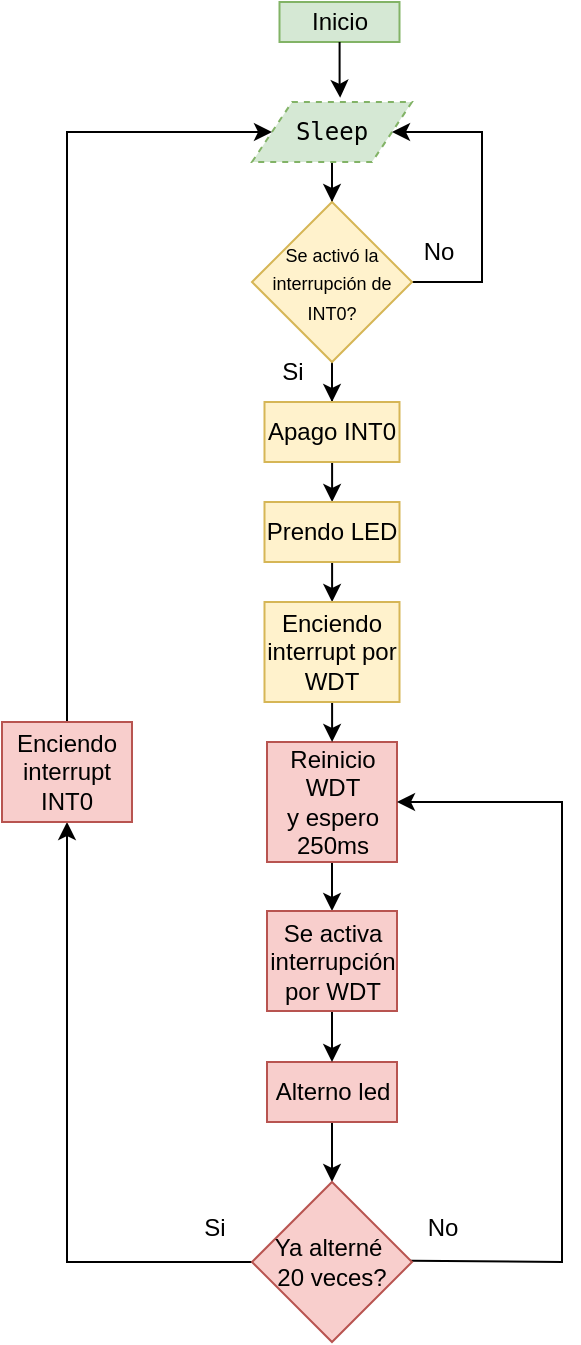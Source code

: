 <mxfile version="27.0.5">
  <diagram name="Página-1" id="VD2EuMpZDvNrIsIxyTrt">
    <mxGraphModel dx="634" dy="361" grid="1" gridSize="10" guides="1" tooltips="1" connect="1" arrows="1" fold="1" page="1" pageScale="1" pageWidth="827" pageHeight="1169" math="1" shadow="0">
      <root>
        <mxCell id="0" />
        <mxCell id="1" parent="0" />
        <mxCell id="t1Jesh8KolBoG4DJIQ0z-53" style="edgeStyle=orthogonalEdgeStyle;rounded=0;orthogonalLoop=1;jettySize=auto;html=1;entryX=0.5;entryY=0;entryDx=0;entryDy=0;" edge="1" parent="1" source="t1Jesh8KolBoG4DJIQ0z-1" target="t1Jesh8KolBoG4DJIQ0z-4">
          <mxGeometry relative="1" as="geometry" />
        </mxCell>
        <mxCell id="t1Jesh8KolBoG4DJIQ0z-1" value="&lt;pre&gt;Sleep&lt;/pre&gt;" style="shape=parallelogram;perimeter=parallelogramPerimeter;whiteSpace=wrap;html=1;fixedSize=1;fillColor=#d5e8d4;strokeColor=#82b366;dashed=1;" vertex="1" parent="1">
          <mxGeometry x="399" y="180" width="80" height="30" as="geometry" />
        </mxCell>
        <mxCell id="t1Jesh8KolBoG4DJIQ0z-3" value="Inicio" style="whiteSpace=wrap;html=1;fillColor=#d5e8d4;strokeColor=#82b366;" vertex="1" parent="1">
          <mxGeometry x="412.75" y="130" width="60" height="20" as="geometry" />
        </mxCell>
        <mxCell id="t1Jesh8KolBoG4DJIQ0z-8" style="edgeStyle=orthogonalEdgeStyle;rounded=0;orthogonalLoop=1;jettySize=auto;html=1;entryX=1;entryY=0.5;entryDx=0;entryDy=0;" edge="1" parent="1" source="t1Jesh8KolBoG4DJIQ0z-4" target="t1Jesh8KolBoG4DJIQ0z-1">
          <mxGeometry relative="1" as="geometry">
            <mxPoint x="544" y="210" as="targetPoint" />
            <Array as="points">
              <mxPoint x="514" y="270" />
              <mxPoint x="514" y="195" />
            </Array>
          </mxGeometry>
        </mxCell>
        <mxCell id="t1Jesh8KolBoG4DJIQ0z-31" style="edgeStyle=orthogonalEdgeStyle;rounded=0;orthogonalLoop=1;jettySize=auto;html=1;entryX=0.5;entryY=0;entryDx=0;entryDy=0;" edge="1" parent="1" source="t1Jesh8KolBoG4DJIQ0z-4" target="t1Jesh8KolBoG4DJIQ0z-12">
          <mxGeometry relative="1" as="geometry" />
        </mxCell>
        <mxCell id="t1Jesh8KolBoG4DJIQ0z-4" value="&lt;font style=&quot;font-size: 9px;&quot;&gt;Se activó la interrupción de INT0?&lt;/font&gt;" style="rhombus;whiteSpace=wrap;html=1;fillColor=#fff2cc;strokeColor=#d6b656;" vertex="1" parent="1">
          <mxGeometry x="399" y="230" width="80" height="80" as="geometry" />
        </mxCell>
        <mxCell id="t1Jesh8KolBoG4DJIQ0z-10" value="No" style="text;html=1;align=center;verticalAlign=middle;resizable=0;points=[];autosize=1;strokeColor=none;fillColor=none;" vertex="1" parent="1">
          <mxGeometry x="471.5" y="240" width="40" height="30" as="geometry" />
        </mxCell>
        <mxCell id="t1Jesh8KolBoG4DJIQ0z-11" value="Si" style="text;html=1;align=center;verticalAlign=middle;resizable=0;points=[];autosize=1;strokeColor=none;fillColor=none;" vertex="1" parent="1">
          <mxGeometry x="404" y="300" width="30" height="30" as="geometry" />
        </mxCell>
        <mxCell id="t1Jesh8KolBoG4DJIQ0z-32" style="edgeStyle=orthogonalEdgeStyle;rounded=0;orthogonalLoop=1;jettySize=auto;html=1;entryX=0.5;entryY=0;entryDx=0;entryDy=0;" edge="1" parent="1" source="t1Jesh8KolBoG4DJIQ0z-12" target="t1Jesh8KolBoG4DJIQ0z-26">
          <mxGeometry relative="1" as="geometry" />
        </mxCell>
        <mxCell id="t1Jesh8KolBoG4DJIQ0z-12" value="Apago INT0" style="whiteSpace=wrap;html=1;fillColor=#fff2cc;strokeColor=#d6b656;" vertex="1" parent="1">
          <mxGeometry x="405.25" y="330" width="67.5" height="30" as="geometry" />
        </mxCell>
        <mxCell id="t1Jesh8KolBoG4DJIQ0z-41" value="" style="edgeStyle=orthogonalEdgeStyle;rounded=0;orthogonalLoop=1;jettySize=auto;html=1;" edge="1" parent="1" source="t1Jesh8KolBoG4DJIQ0z-13" target="t1Jesh8KolBoG4DJIQ0z-40">
          <mxGeometry relative="1" as="geometry" />
        </mxCell>
        <mxCell id="t1Jesh8KolBoG4DJIQ0z-13" value="Reinicio WDT&lt;div&gt;y espero&lt;/div&gt;&lt;div&gt;250ms&lt;/div&gt;" style="whiteSpace=wrap;html=1;fillColor=#f8cecc;strokeColor=#b85450;" vertex="1" parent="1">
          <mxGeometry x="406.5" y="500" width="65" height="60" as="geometry" />
        </mxCell>
        <mxCell id="t1Jesh8KolBoG4DJIQ0z-48" style="edgeStyle=orthogonalEdgeStyle;rounded=0;orthogonalLoop=1;jettySize=auto;html=1;entryX=0.5;entryY=0;entryDx=0;entryDy=0;" edge="1" parent="1" source="t1Jesh8KolBoG4DJIQ0z-16" target="t1Jesh8KolBoG4DJIQ0z-18">
          <mxGeometry relative="1" as="geometry" />
        </mxCell>
        <mxCell id="t1Jesh8KolBoG4DJIQ0z-16" value="Alterno led" style="whiteSpace=wrap;html=1;fillColor=#f8cecc;strokeColor=#b85450;" vertex="1" parent="1">
          <mxGeometry x="406.5" y="660" width="65" height="30" as="geometry" />
        </mxCell>
        <mxCell id="t1Jesh8KolBoG4DJIQ0z-20" style="edgeStyle=orthogonalEdgeStyle;rounded=0;orthogonalLoop=1;jettySize=auto;html=1;entryX=1;entryY=0.5;entryDx=0;entryDy=0;exitX=0.09;exitY=1.047;exitDx=0;exitDy=0;exitPerimeter=0;" edge="1" parent="1" source="t1Jesh8KolBoG4DJIQ0z-19" target="t1Jesh8KolBoG4DJIQ0z-13">
          <mxGeometry relative="1" as="geometry">
            <mxPoint x="479" y="770" as="sourcePoint" />
            <Array as="points">
              <mxPoint x="479" y="759" />
              <mxPoint x="554" y="760" />
              <mxPoint x="554" y="525" />
            </Array>
          </mxGeometry>
        </mxCell>
        <mxCell id="t1Jesh8KolBoG4DJIQ0z-24" style="edgeStyle=orthogonalEdgeStyle;rounded=0;orthogonalLoop=1;jettySize=auto;html=1;entryX=0.5;entryY=1;entryDx=0;entryDy=0;" edge="1" parent="1" source="t1Jesh8KolBoG4DJIQ0z-18" target="t1Jesh8KolBoG4DJIQ0z-23">
          <mxGeometry relative="1" as="geometry" />
        </mxCell>
        <mxCell id="t1Jesh8KolBoG4DJIQ0z-18" value="Ya alterné&amp;nbsp;&lt;div&gt;20 veces?&lt;/div&gt;" style="rhombus;whiteSpace=wrap;html=1;fillColor=#f8cecc;strokeColor=#b85450;" vertex="1" parent="1">
          <mxGeometry x="399" y="720" width="80" height="80" as="geometry" />
        </mxCell>
        <mxCell id="t1Jesh8KolBoG4DJIQ0z-19" value="No" style="text;html=1;align=center;verticalAlign=middle;resizable=0;points=[];autosize=1;strokeColor=none;fillColor=none;" vertex="1" parent="1">
          <mxGeometry x="474" y="728" width="40" height="30" as="geometry" />
        </mxCell>
        <mxCell id="t1Jesh8KolBoG4DJIQ0z-25" style="edgeStyle=orthogonalEdgeStyle;rounded=0;orthogonalLoop=1;jettySize=auto;html=1;entryX=0;entryY=0.5;entryDx=0;entryDy=0;" edge="1" parent="1" source="t1Jesh8KolBoG4DJIQ0z-23" target="t1Jesh8KolBoG4DJIQ0z-1">
          <mxGeometry relative="1" as="geometry">
            <Array as="points">
              <mxPoint x="306" y="195" />
            </Array>
          </mxGeometry>
        </mxCell>
        <mxCell id="t1Jesh8KolBoG4DJIQ0z-23" value="Enciendo interrupt INT0" style="whiteSpace=wrap;html=1;fillColor=#f8cecc;strokeColor=#b85450;" vertex="1" parent="1">
          <mxGeometry x="274" y="490" width="65" height="50" as="geometry" />
        </mxCell>
        <mxCell id="t1Jesh8KolBoG4DJIQ0z-35" style="edgeStyle=orthogonalEdgeStyle;rounded=0;orthogonalLoop=1;jettySize=auto;html=1;entryX=0.5;entryY=0;entryDx=0;entryDy=0;" edge="1" parent="1" source="t1Jesh8KolBoG4DJIQ0z-26" target="t1Jesh8KolBoG4DJIQ0z-27">
          <mxGeometry relative="1" as="geometry" />
        </mxCell>
        <mxCell id="t1Jesh8KolBoG4DJIQ0z-26" value="Prendo LED" style="whiteSpace=wrap;html=1;fillColor=#fff2cc;strokeColor=#d6b656;" vertex="1" parent="1">
          <mxGeometry x="405.25" y="380" width="67.5" height="30" as="geometry" />
        </mxCell>
        <mxCell id="t1Jesh8KolBoG4DJIQ0z-37" style="edgeStyle=orthogonalEdgeStyle;rounded=0;orthogonalLoop=1;jettySize=auto;html=1;entryX=0.5;entryY=0;entryDx=0;entryDy=0;" edge="1" parent="1" source="t1Jesh8KolBoG4DJIQ0z-27" target="t1Jesh8KolBoG4DJIQ0z-13">
          <mxGeometry relative="1" as="geometry" />
        </mxCell>
        <mxCell id="t1Jesh8KolBoG4DJIQ0z-27" value="Enciendo interrupt por&lt;div&gt;WDT&lt;/div&gt;" style="whiteSpace=wrap;html=1;fillColor=#fff2cc;strokeColor=#d6b656;" vertex="1" parent="1">
          <mxGeometry x="405.25" y="430" width="67.5" height="50" as="geometry" />
        </mxCell>
        <mxCell id="t1Jesh8KolBoG4DJIQ0z-45" style="edgeStyle=orthogonalEdgeStyle;rounded=0;orthogonalLoop=1;jettySize=auto;html=1;entryX=0.5;entryY=0;entryDx=0;entryDy=0;" edge="1" parent="1" source="t1Jesh8KolBoG4DJIQ0z-40" target="t1Jesh8KolBoG4DJIQ0z-16">
          <mxGeometry relative="1" as="geometry" />
        </mxCell>
        <mxCell id="t1Jesh8KolBoG4DJIQ0z-40" value="Se activa interrupción por WDT" style="whiteSpace=wrap;html=1;fillColor=#f8cecc;strokeColor=#b85450;" vertex="1" parent="1">
          <mxGeometry x="406.5" y="584.5" width="65" height="50" as="geometry" />
        </mxCell>
        <mxCell id="t1Jesh8KolBoG4DJIQ0z-51" style="edgeStyle=orthogonalEdgeStyle;rounded=0;orthogonalLoop=1;jettySize=auto;html=1;entryX=0.551;entryY=-0.07;entryDx=0;entryDy=0;entryPerimeter=0;" edge="1" parent="1" source="t1Jesh8KolBoG4DJIQ0z-3" target="t1Jesh8KolBoG4DJIQ0z-1">
          <mxGeometry relative="1" as="geometry" />
        </mxCell>
        <mxCell id="t1Jesh8KolBoG4DJIQ0z-52" value="Si" style="text;html=1;align=center;verticalAlign=middle;resizable=0;points=[];autosize=1;strokeColor=none;fillColor=none;" vertex="1" parent="1">
          <mxGeometry x="365" y="728" width="30" height="30" as="geometry" />
        </mxCell>
      </root>
    </mxGraphModel>
  </diagram>
</mxfile>
